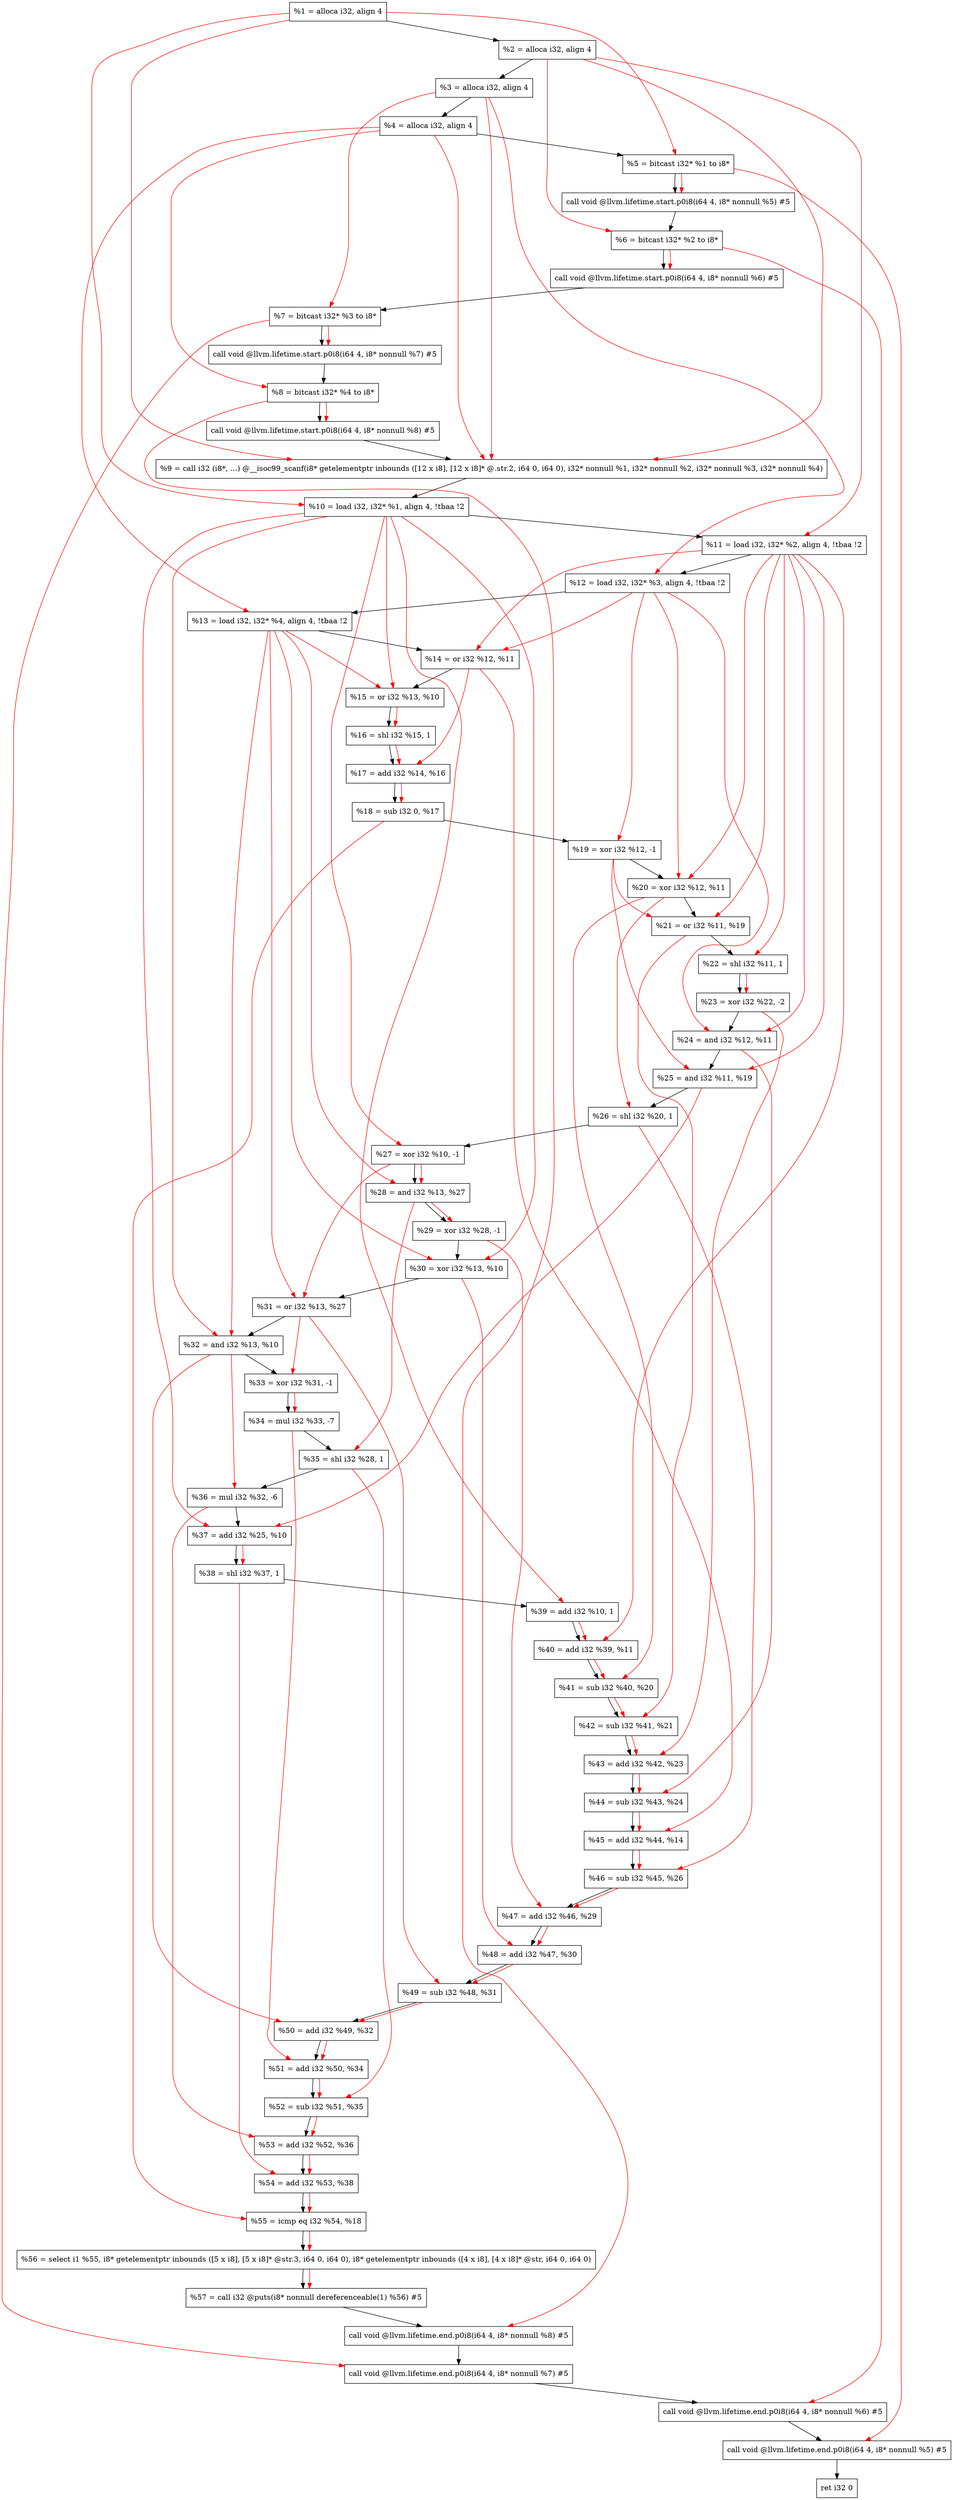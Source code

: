 digraph "DFG for'main' function" {
	Node0x9d9d28[shape=record, label="  %1 = alloca i32, align 4"];
	Node0x9d9da8[shape=record, label="  %2 = alloca i32, align 4"];
	Node0x9d9e38[shape=record, label="  %3 = alloca i32, align 4"];
	Node0x9d9e98[shape=record, label="  %4 = alloca i32, align 4"];
	Node0x9d9f48[shape=record, label="  %5 = bitcast i32* %1 to i8*"];
	Node0x9da378[shape=record, label="  call void @llvm.lifetime.start.p0i8(i64 4, i8* nonnull %5) #5"];
	Node0x9da458[shape=record, label="  %6 = bitcast i32* %2 to i8*"];
	Node0x9da558[shape=record, label="  call void @llvm.lifetime.start.p0i8(i64 4, i8* nonnull %6) #5"];
	Node0x9da618[shape=record, label="  %7 = bitcast i32* %3 to i8*"];
	Node0x9da6c8[shape=record, label="  call void @llvm.lifetime.start.p0i8(i64 4, i8* nonnull %7) #5"];
	Node0x9da788[shape=record, label="  %8 = bitcast i32* %4 to i8*"];
	Node0x9da838[shape=record, label="  call void @llvm.lifetime.start.p0i8(i64 4, i8* nonnull %8) #5"];
	Node0x9d4ba0[shape=record, label="  %9 = call i32 (i8*, ...) @__isoc99_scanf(i8* getelementptr inbounds ([12 x i8], [12 x i8]* @.str.2, i64 0, i64 0), i32* nonnull %1, i32* nonnull %2, i32* nonnull %3, i32* nonnull %4)"];
	Node0x9daa38[shape=record, label="  %10 = load i32, i32* %1, align 4, !tbaa !2"];
	Node0x9db9a8[shape=record, label="  %11 = load i32, i32* %2, align 4, !tbaa !2"];
	Node0x9dc018[shape=record, label="  %12 = load i32, i32* %3, align 4, !tbaa !2"];
	Node0x9dc078[shape=record, label="  %13 = load i32, i32* %4, align 4, !tbaa !2"];
	Node0x9dc0f0[shape=record, label="  %14 = or i32 %12, %11"];
	Node0x9dc160[shape=record, label="  %15 = or i32 %13, %10"];
	Node0x9dc1d0[shape=record, label="  %16 = shl i32 %15, 1"];
	Node0x9dc240[shape=record, label="  %17 = add i32 %14, %16"];
	Node0x9dc2b0[shape=record, label="  %18 = sub i32 0, %17"];
	Node0x9dc320[shape=record, label="  %19 = xor i32 %12, -1"];
	Node0x9dc390[shape=record, label="  %20 = xor i32 %12, %11"];
	Node0x9dc400[shape=record, label="  %21 = or i32 %11, %19"];
	Node0x9dc470[shape=record, label="  %22 = shl i32 %11, 1"];
	Node0x9dc4e0[shape=record, label="  %23 = xor i32 %22, -2"];
	Node0x9dc550[shape=record, label="  %24 = and i32 %12, %11"];
	Node0x9dc5c0[shape=record, label="  %25 = and i32 %11, %19"];
	Node0x9dc630[shape=record, label="  %26 = shl i32 %20, 1"];
	Node0x9dc6a0[shape=record, label="  %27 = xor i32 %10, -1"];
	Node0x9dc710[shape=record, label="  %28 = and i32 %13, %27"];
	Node0x9dc780[shape=record, label="  %29 = xor i32 %28, -1"];
	Node0x9dc7f0[shape=record, label="  %30 = xor i32 %13, %10"];
	Node0x9dc860[shape=record, label="  %31 = or i32 %13, %27"];
	Node0x9dc8d0[shape=record, label="  %32 = and i32 %13, %10"];
	Node0x9dc940[shape=record, label="  %33 = xor i32 %31, -1"];
	Node0x9dc9b0[shape=record, label="  %34 = mul i32 %33, -7"];
	Node0x9dca20[shape=record, label="  %35 = shl i32 %28, 1"];
	Node0x9dca90[shape=record, label="  %36 = mul i32 %32, -6"];
	Node0x9dcb00[shape=record, label="  %37 = add i32 %25, %10"];
	Node0x9dcb70[shape=record, label="  %38 = shl i32 %37, 1"];
	Node0x9dcbe0[shape=record, label="  %39 = add i32 %10, 1"];
	Node0x9dcc50[shape=record, label="  %40 = add i32 %39, %11"];
	Node0x9dccc0[shape=record, label="  %41 = sub i32 %40, %20"];
	Node0x9dcd30[shape=record, label="  %42 = sub i32 %41, %21"];
	Node0x9dcda0[shape=record, label="  %43 = add i32 %42, %23"];
	Node0x9dce10[shape=record, label="  %44 = sub i32 %43, %24"];
	Node0x9dce80[shape=record, label="  %45 = add i32 %44, %14"];
	Node0x9dcef0[shape=record, label="  %46 = sub i32 %45, %26"];
	Node0x9dcf60[shape=record, label="  %47 = add i32 %46, %29"];
	Node0x9dcfd0[shape=record, label="  %48 = add i32 %47, %30"];
	Node0x9dd040[shape=record, label="  %49 = sub i32 %48, %31"];
	Node0x9dd0b0[shape=record, label="  %50 = add i32 %49, %32"];
	Node0x9dd120[shape=record, label="  %51 = add i32 %50, %34"];
	Node0x9dd190[shape=record, label="  %52 = sub i32 %51, %35"];
	Node0x9dd200[shape=record, label="  %53 = add i32 %52, %36"];
	Node0x9dd270[shape=record, label="  %54 = add i32 %53, %38"];
	Node0x9dd2e0[shape=record, label="  %55 = icmp eq i32 %54, %18"];
	Node0x9798b8[shape=record, label="  %56 = select i1 %55, i8* getelementptr inbounds ([5 x i8], [5 x i8]* @str.3, i64 0, i64 0), i8* getelementptr inbounds ([4 x i8], [4 x i8]* @str, i64 0, i64 0)"];
	Node0x9dd370[shape=record, label="  %57 = call i32 @puts(i8* nonnull dereferenceable(1) %56) #5"];
	Node0x9dd618[shape=record, label="  call void @llvm.lifetime.end.p0i8(i64 4, i8* nonnull %8) #5"];
	Node0x9dd778[shape=record, label="  call void @llvm.lifetime.end.p0i8(i64 4, i8* nonnull %7) #5"];
	Node0x9dd888[shape=record, label="  call void @llvm.lifetime.end.p0i8(i64 4, i8* nonnull %6) #5"];
	Node0x9dd998[shape=record, label="  call void @llvm.lifetime.end.p0i8(i64 4, i8* nonnull %5) #5"];
	Node0x9dda58[shape=record, label="  ret i32 0"];
	Node0x9d9d28 -> Node0x9d9da8;
	Node0x9d9da8 -> Node0x9d9e38;
	Node0x9d9e38 -> Node0x9d9e98;
	Node0x9d9e98 -> Node0x9d9f48;
	Node0x9d9f48 -> Node0x9da378;
	Node0x9da378 -> Node0x9da458;
	Node0x9da458 -> Node0x9da558;
	Node0x9da558 -> Node0x9da618;
	Node0x9da618 -> Node0x9da6c8;
	Node0x9da6c8 -> Node0x9da788;
	Node0x9da788 -> Node0x9da838;
	Node0x9da838 -> Node0x9d4ba0;
	Node0x9d4ba0 -> Node0x9daa38;
	Node0x9daa38 -> Node0x9db9a8;
	Node0x9db9a8 -> Node0x9dc018;
	Node0x9dc018 -> Node0x9dc078;
	Node0x9dc078 -> Node0x9dc0f0;
	Node0x9dc0f0 -> Node0x9dc160;
	Node0x9dc160 -> Node0x9dc1d0;
	Node0x9dc1d0 -> Node0x9dc240;
	Node0x9dc240 -> Node0x9dc2b0;
	Node0x9dc2b0 -> Node0x9dc320;
	Node0x9dc320 -> Node0x9dc390;
	Node0x9dc390 -> Node0x9dc400;
	Node0x9dc400 -> Node0x9dc470;
	Node0x9dc470 -> Node0x9dc4e0;
	Node0x9dc4e0 -> Node0x9dc550;
	Node0x9dc550 -> Node0x9dc5c0;
	Node0x9dc5c0 -> Node0x9dc630;
	Node0x9dc630 -> Node0x9dc6a0;
	Node0x9dc6a0 -> Node0x9dc710;
	Node0x9dc710 -> Node0x9dc780;
	Node0x9dc780 -> Node0x9dc7f0;
	Node0x9dc7f0 -> Node0x9dc860;
	Node0x9dc860 -> Node0x9dc8d0;
	Node0x9dc8d0 -> Node0x9dc940;
	Node0x9dc940 -> Node0x9dc9b0;
	Node0x9dc9b0 -> Node0x9dca20;
	Node0x9dca20 -> Node0x9dca90;
	Node0x9dca90 -> Node0x9dcb00;
	Node0x9dcb00 -> Node0x9dcb70;
	Node0x9dcb70 -> Node0x9dcbe0;
	Node0x9dcbe0 -> Node0x9dcc50;
	Node0x9dcc50 -> Node0x9dccc0;
	Node0x9dccc0 -> Node0x9dcd30;
	Node0x9dcd30 -> Node0x9dcda0;
	Node0x9dcda0 -> Node0x9dce10;
	Node0x9dce10 -> Node0x9dce80;
	Node0x9dce80 -> Node0x9dcef0;
	Node0x9dcef0 -> Node0x9dcf60;
	Node0x9dcf60 -> Node0x9dcfd0;
	Node0x9dcfd0 -> Node0x9dd040;
	Node0x9dd040 -> Node0x9dd0b0;
	Node0x9dd0b0 -> Node0x9dd120;
	Node0x9dd120 -> Node0x9dd190;
	Node0x9dd190 -> Node0x9dd200;
	Node0x9dd200 -> Node0x9dd270;
	Node0x9dd270 -> Node0x9dd2e0;
	Node0x9dd2e0 -> Node0x9798b8;
	Node0x9798b8 -> Node0x9dd370;
	Node0x9dd370 -> Node0x9dd618;
	Node0x9dd618 -> Node0x9dd778;
	Node0x9dd778 -> Node0x9dd888;
	Node0x9dd888 -> Node0x9dd998;
	Node0x9dd998 -> Node0x9dda58;
edge [color=red]
	Node0x9d9d28 -> Node0x9d9f48;
	Node0x9d9f48 -> Node0x9da378;
	Node0x9d9da8 -> Node0x9da458;
	Node0x9da458 -> Node0x9da558;
	Node0x9d9e38 -> Node0x9da618;
	Node0x9da618 -> Node0x9da6c8;
	Node0x9d9e98 -> Node0x9da788;
	Node0x9da788 -> Node0x9da838;
	Node0x9d9d28 -> Node0x9d4ba0;
	Node0x9d9da8 -> Node0x9d4ba0;
	Node0x9d9e38 -> Node0x9d4ba0;
	Node0x9d9e98 -> Node0x9d4ba0;
	Node0x9d9d28 -> Node0x9daa38;
	Node0x9d9da8 -> Node0x9db9a8;
	Node0x9d9e38 -> Node0x9dc018;
	Node0x9d9e98 -> Node0x9dc078;
	Node0x9dc018 -> Node0x9dc0f0;
	Node0x9db9a8 -> Node0x9dc0f0;
	Node0x9dc078 -> Node0x9dc160;
	Node0x9daa38 -> Node0x9dc160;
	Node0x9dc160 -> Node0x9dc1d0;
	Node0x9dc0f0 -> Node0x9dc240;
	Node0x9dc1d0 -> Node0x9dc240;
	Node0x9dc240 -> Node0x9dc2b0;
	Node0x9dc018 -> Node0x9dc320;
	Node0x9dc018 -> Node0x9dc390;
	Node0x9db9a8 -> Node0x9dc390;
	Node0x9db9a8 -> Node0x9dc400;
	Node0x9dc320 -> Node0x9dc400;
	Node0x9db9a8 -> Node0x9dc470;
	Node0x9dc470 -> Node0x9dc4e0;
	Node0x9dc018 -> Node0x9dc550;
	Node0x9db9a8 -> Node0x9dc550;
	Node0x9db9a8 -> Node0x9dc5c0;
	Node0x9dc320 -> Node0x9dc5c0;
	Node0x9dc390 -> Node0x9dc630;
	Node0x9daa38 -> Node0x9dc6a0;
	Node0x9dc078 -> Node0x9dc710;
	Node0x9dc6a0 -> Node0x9dc710;
	Node0x9dc710 -> Node0x9dc780;
	Node0x9dc078 -> Node0x9dc7f0;
	Node0x9daa38 -> Node0x9dc7f0;
	Node0x9dc078 -> Node0x9dc860;
	Node0x9dc6a0 -> Node0x9dc860;
	Node0x9dc078 -> Node0x9dc8d0;
	Node0x9daa38 -> Node0x9dc8d0;
	Node0x9dc860 -> Node0x9dc940;
	Node0x9dc940 -> Node0x9dc9b0;
	Node0x9dc710 -> Node0x9dca20;
	Node0x9dc8d0 -> Node0x9dca90;
	Node0x9dc5c0 -> Node0x9dcb00;
	Node0x9daa38 -> Node0x9dcb00;
	Node0x9dcb00 -> Node0x9dcb70;
	Node0x9daa38 -> Node0x9dcbe0;
	Node0x9dcbe0 -> Node0x9dcc50;
	Node0x9db9a8 -> Node0x9dcc50;
	Node0x9dcc50 -> Node0x9dccc0;
	Node0x9dc390 -> Node0x9dccc0;
	Node0x9dccc0 -> Node0x9dcd30;
	Node0x9dc400 -> Node0x9dcd30;
	Node0x9dcd30 -> Node0x9dcda0;
	Node0x9dc4e0 -> Node0x9dcda0;
	Node0x9dcda0 -> Node0x9dce10;
	Node0x9dc550 -> Node0x9dce10;
	Node0x9dce10 -> Node0x9dce80;
	Node0x9dc0f0 -> Node0x9dce80;
	Node0x9dce80 -> Node0x9dcef0;
	Node0x9dc630 -> Node0x9dcef0;
	Node0x9dcef0 -> Node0x9dcf60;
	Node0x9dc780 -> Node0x9dcf60;
	Node0x9dcf60 -> Node0x9dcfd0;
	Node0x9dc7f0 -> Node0x9dcfd0;
	Node0x9dcfd0 -> Node0x9dd040;
	Node0x9dc860 -> Node0x9dd040;
	Node0x9dd040 -> Node0x9dd0b0;
	Node0x9dc8d0 -> Node0x9dd0b0;
	Node0x9dd0b0 -> Node0x9dd120;
	Node0x9dc9b0 -> Node0x9dd120;
	Node0x9dd120 -> Node0x9dd190;
	Node0x9dca20 -> Node0x9dd190;
	Node0x9dd190 -> Node0x9dd200;
	Node0x9dca90 -> Node0x9dd200;
	Node0x9dd200 -> Node0x9dd270;
	Node0x9dcb70 -> Node0x9dd270;
	Node0x9dd270 -> Node0x9dd2e0;
	Node0x9dc2b0 -> Node0x9dd2e0;
	Node0x9dd2e0 -> Node0x9798b8;
	Node0x9798b8 -> Node0x9dd370;
	Node0x9da788 -> Node0x9dd618;
	Node0x9da618 -> Node0x9dd778;
	Node0x9da458 -> Node0x9dd888;
	Node0x9d9f48 -> Node0x9dd998;
}
